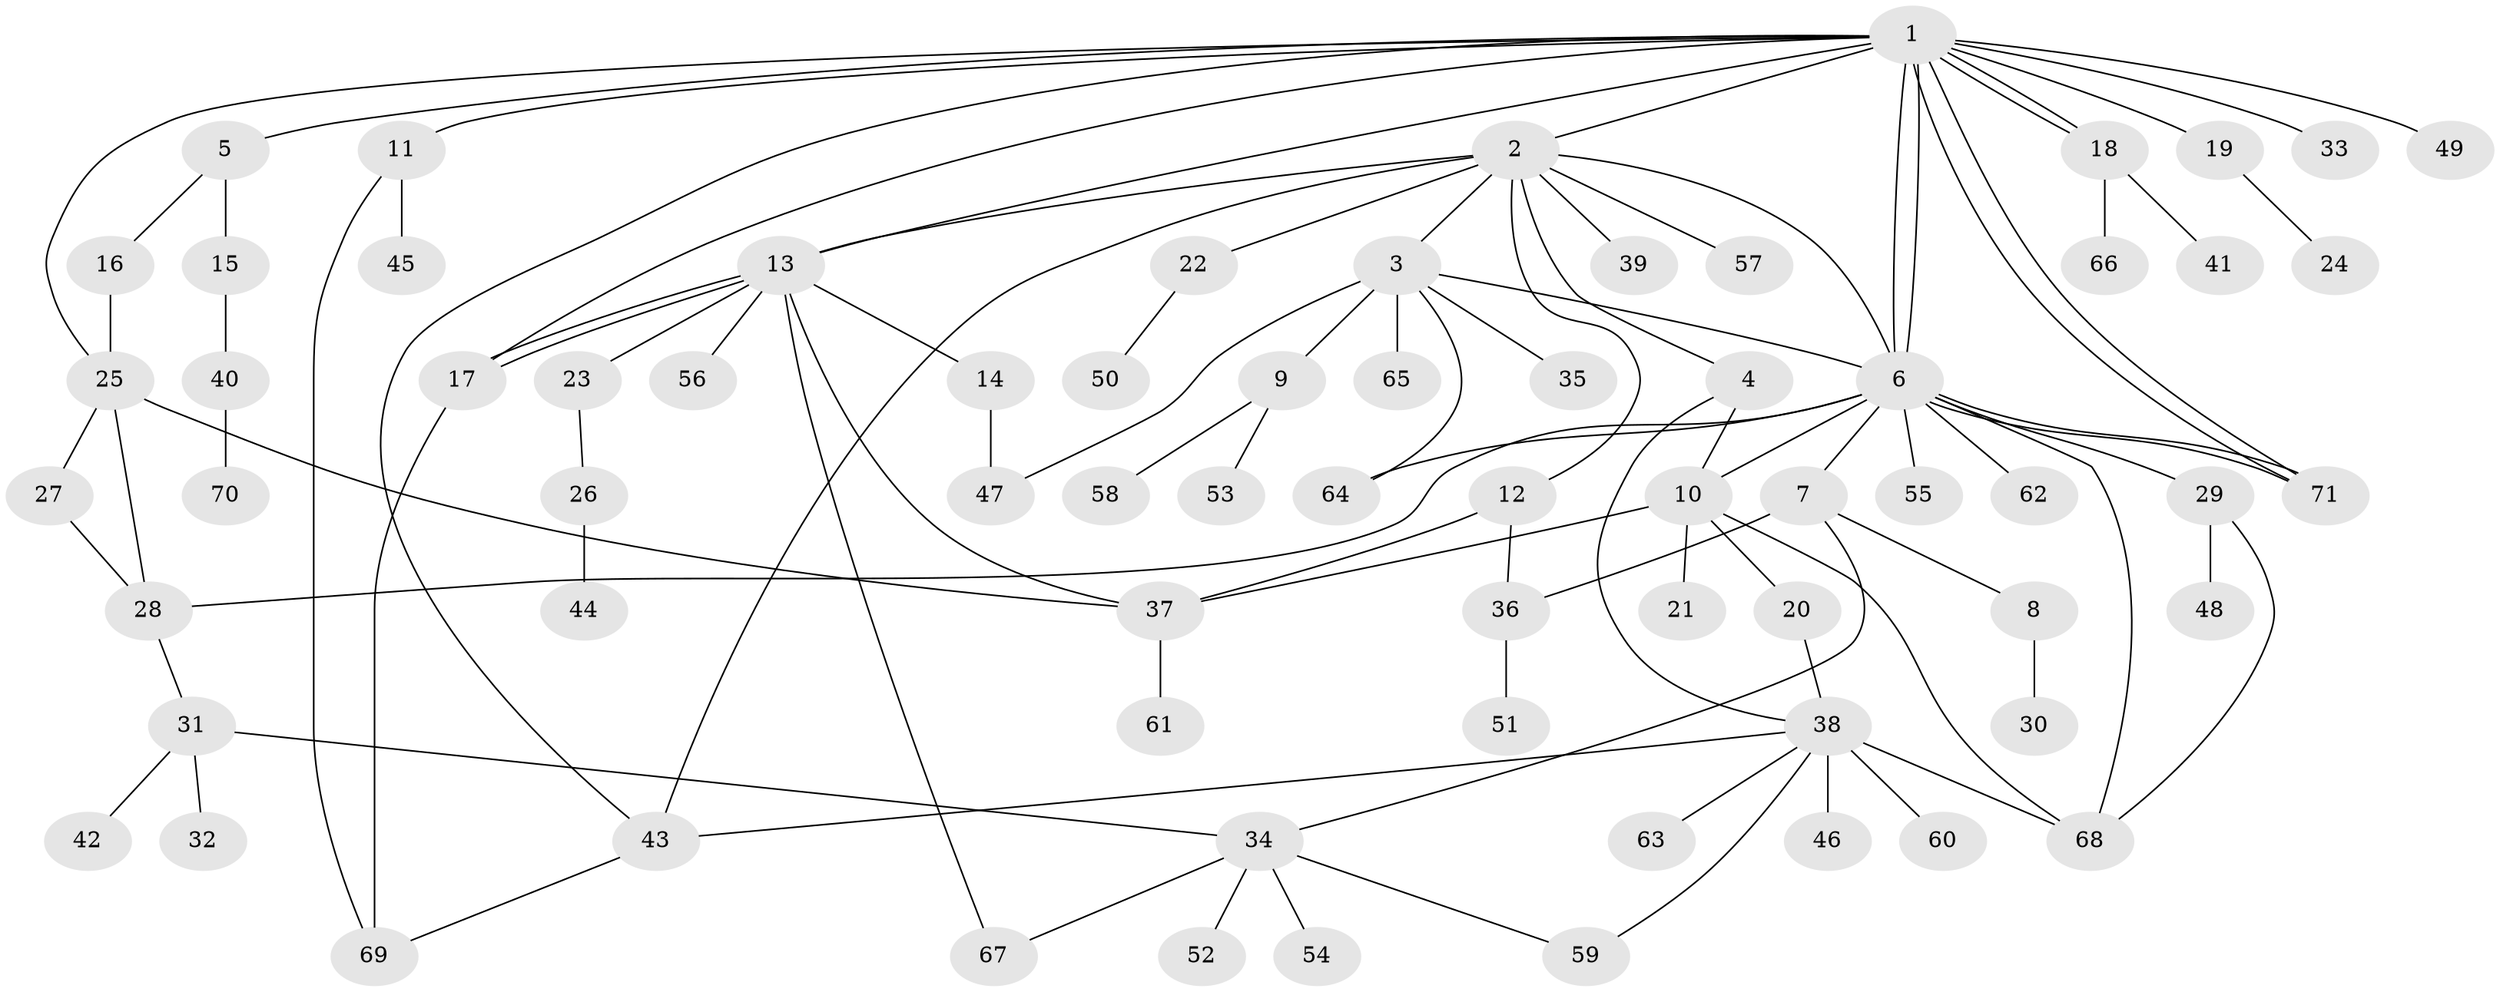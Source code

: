 // coarse degree distribution, {2: 0.24, 3: 0.1, 6: 0.04, 1: 0.38, 4: 0.12, 12: 0.02, 7: 0.04, 5: 0.02, 9: 0.02, 10: 0.02}
// Generated by graph-tools (version 1.1) at 2025/36/03/04/25 23:36:52]
// undirected, 71 vertices, 101 edges
graph export_dot {
  node [color=gray90,style=filled];
  1;
  2;
  3;
  4;
  5;
  6;
  7;
  8;
  9;
  10;
  11;
  12;
  13;
  14;
  15;
  16;
  17;
  18;
  19;
  20;
  21;
  22;
  23;
  24;
  25;
  26;
  27;
  28;
  29;
  30;
  31;
  32;
  33;
  34;
  35;
  36;
  37;
  38;
  39;
  40;
  41;
  42;
  43;
  44;
  45;
  46;
  47;
  48;
  49;
  50;
  51;
  52;
  53;
  54;
  55;
  56;
  57;
  58;
  59;
  60;
  61;
  62;
  63;
  64;
  65;
  66;
  67;
  68;
  69;
  70;
  71;
  1 -- 2;
  1 -- 5;
  1 -- 6;
  1 -- 6;
  1 -- 11;
  1 -- 13;
  1 -- 17;
  1 -- 18;
  1 -- 18;
  1 -- 19;
  1 -- 25;
  1 -- 33;
  1 -- 43;
  1 -- 49;
  1 -- 71;
  1 -- 71;
  2 -- 3;
  2 -- 4;
  2 -- 6;
  2 -- 12;
  2 -- 13;
  2 -- 22;
  2 -- 39;
  2 -- 43;
  2 -- 57;
  3 -- 6;
  3 -- 9;
  3 -- 35;
  3 -- 47;
  3 -- 64;
  3 -- 65;
  4 -- 10;
  4 -- 38;
  5 -- 15;
  5 -- 16;
  6 -- 7;
  6 -- 10;
  6 -- 28;
  6 -- 29;
  6 -- 55;
  6 -- 62;
  6 -- 64;
  6 -- 68;
  6 -- 71;
  6 -- 71;
  7 -- 8;
  7 -- 34;
  7 -- 36;
  8 -- 30;
  9 -- 53;
  9 -- 58;
  10 -- 20;
  10 -- 21;
  10 -- 37;
  10 -- 68;
  11 -- 45;
  11 -- 69;
  12 -- 36;
  12 -- 37;
  13 -- 14;
  13 -- 17;
  13 -- 17;
  13 -- 23;
  13 -- 37;
  13 -- 56;
  13 -- 67;
  14 -- 47;
  15 -- 40;
  16 -- 25;
  17 -- 69;
  18 -- 41;
  18 -- 66;
  19 -- 24;
  20 -- 38;
  22 -- 50;
  23 -- 26;
  25 -- 27;
  25 -- 28;
  25 -- 37;
  26 -- 44;
  27 -- 28;
  28 -- 31;
  29 -- 48;
  29 -- 68;
  31 -- 32;
  31 -- 34;
  31 -- 42;
  34 -- 52;
  34 -- 54;
  34 -- 59;
  34 -- 67;
  36 -- 51;
  37 -- 61;
  38 -- 43;
  38 -- 46;
  38 -- 59;
  38 -- 60;
  38 -- 63;
  38 -- 68;
  40 -- 70;
  43 -- 69;
}
